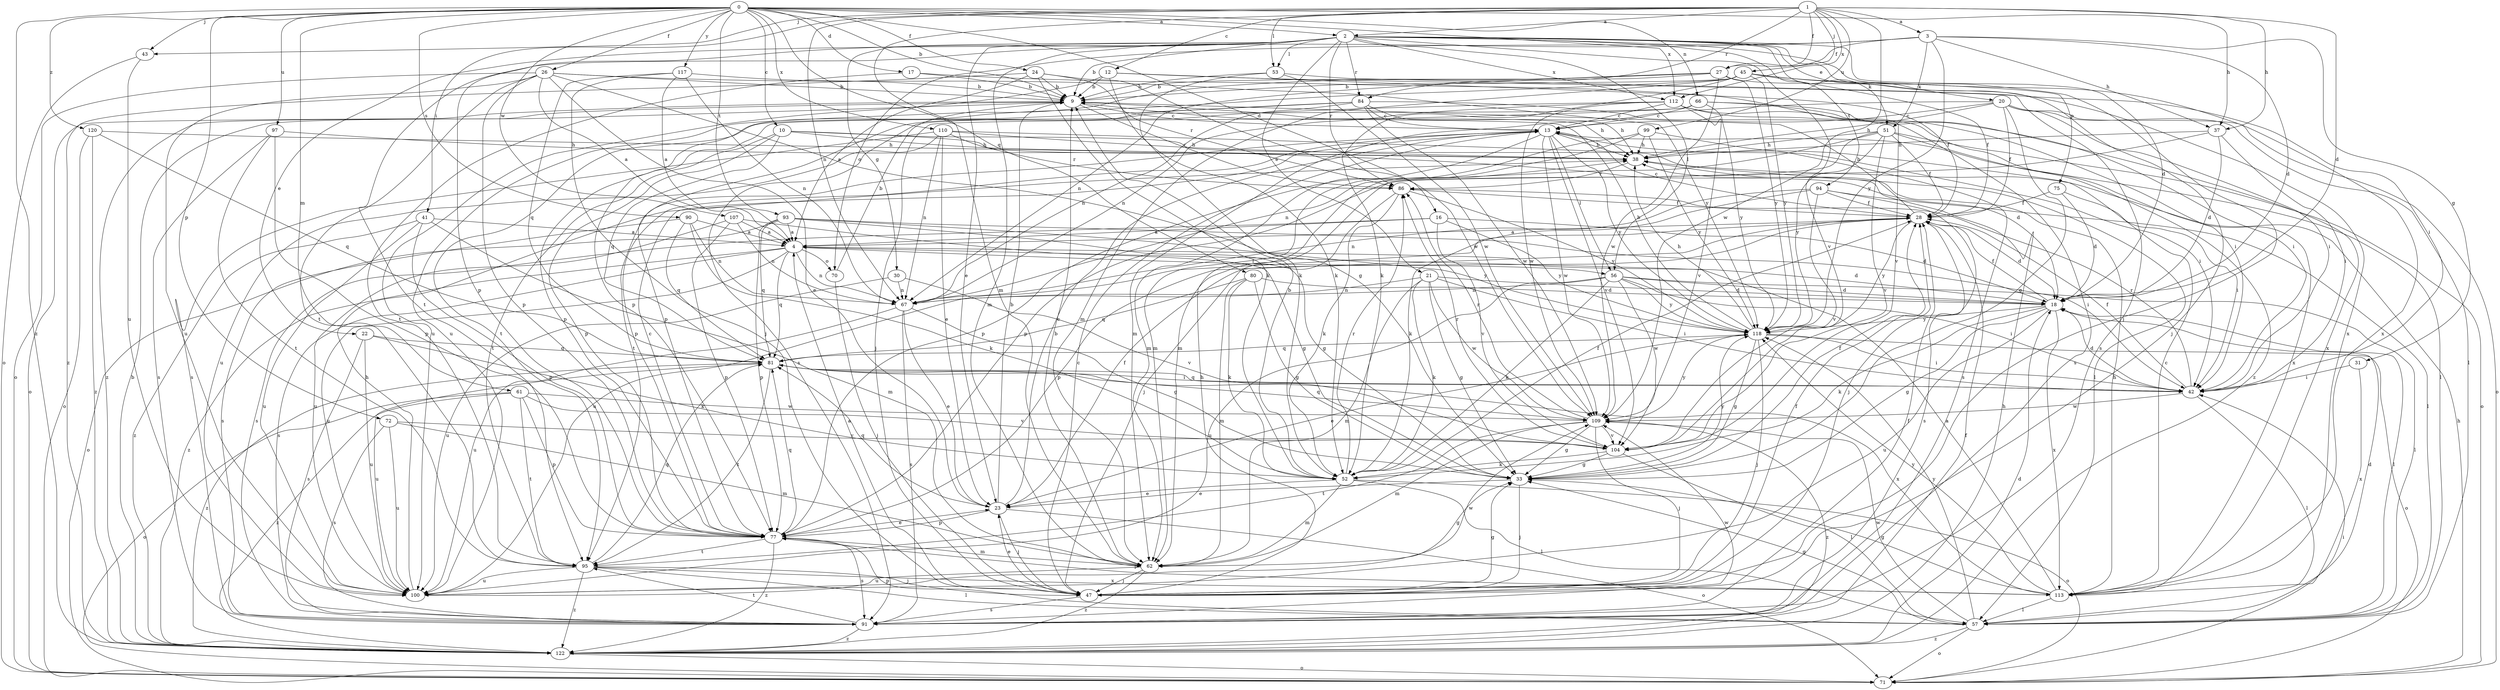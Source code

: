 strict digraph  {
0;
1;
2;
3;
4;
9;
10;
12;
13;
16;
17;
18;
20;
21;
22;
23;
24;
26;
27;
28;
30;
31;
33;
37;
38;
41;
42;
43;
45;
47;
51;
52;
53;
56;
57;
61;
62;
66;
67;
70;
71;
72;
75;
77;
80;
81;
84;
86;
90;
91;
93;
94;
95;
97;
99;
100;
104;
107;
109;
110;
112;
113;
117;
118;
120;
122;
0 -> 2  [label=a];
0 -> 9  [label=b];
0 -> 10  [label=c];
0 -> 16  [label=d];
0 -> 17  [label=d];
0 -> 24  [label=f];
0 -> 26  [label=f];
0 -> 37  [label=h];
0 -> 43  [label=j];
0 -> 61  [label=m];
0 -> 66  [label=n];
0 -> 72  [label=p];
0 -> 80  [label=q];
0 -> 90  [label=s];
0 -> 93  [label=t];
0 -> 97  [label=u];
0 -> 107  [label=w];
0 -> 110  [label=x];
0 -> 112  [label=x];
0 -> 117  [label=y];
0 -> 120  [label=z];
0 -> 122  [label=z];
1 -> 2  [label=a];
1 -> 3  [label=a];
1 -> 12  [label=c];
1 -> 18  [label=d];
1 -> 27  [label=f];
1 -> 37  [label=h];
1 -> 41  [label=i];
1 -> 43  [label=j];
1 -> 45  [label=j];
1 -> 53  [label=l];
1 -> 62  [label=m];
1 -> 67  [label=n];
1 -> 84  [label=r];
1 -> 99  [label=u];
1 -> 109  [label=w];
1 -> 112  [label=x];
2 -> 9  [label=b];
2 -> 18  [label=d];
2 -> 20  [label=e];
2 -> 21  [label=e];
2 -> 22  [label=e];
2 -> 23  [label=e];
2 -> 30  [label=g];
2 -> 47  [label=j];
2 -> 51  [label=k];
2 -> 53  [label=l];
2 -> 56  [label=l];
2 -> 62  [label=m];
2 -> 75  [label=p];
2 -> 77  [label=p];
2 -> 84  [label=r];
2 -> 86  [label=r];
2 -> 94  [label=t];
2 -> 104  [label=v];
2 -> 112  [label=x];
3 -> 18  [label=d];
3 -> 27  [label=f];
3 -> 31  [label=g];
3 -> 37  [label=h];
3 -> 51  [label=k];
3 -> 70  [label=o];
3 -> 95  [label=t];
3 -> 118  [label=y];
4 -> 18  [label=d];
4 -> 56  [label=l];
4 -> 67  [label=n];
4 -> 70  [label=o];
4 -> 81  [label=q];
4 -> 91  [label=s];
4 -> 100  [label=u];
4 -> 122  [label=z];
9 -> 13  [label=c];
9 -> 38  [label=h];
9 -> 71  [label=o];
9 -> 86  [label=r];
9 -> 122  [label=z];
10 -> 18  [label=d];
10 -> 38  [label=h];
10 -> 42  [label=i];
10 -> 77  [label=p];
10 -> 81  [label=q];
10 -> 95  [label=t];
12 -> 9  [label=b];
12 -> 42  [label=i];
12 -> 52  [label=k];
12 -> 100  [label=u];
12 -> 104  [label=v];
13 -> 38  [label=h];
13 -> 56  [label=l];
13 -> 57  [label=l];
13 -> 62  [label=m];
13 -> 77  [label=p];
13 -> 95  [label=t];
13 -> 104  [label=v];
13 -> 109  [label=w];
13 -> 118  [label=y];
16 -> 4  [label=a];
16 -> 18  [label=d];
16 -> 91  [label=s];
16 -> 104  [label=v];
16 -> 118  [label=y];
17 -> 9  [label=b];
17 -> 28  [label=f];
17 -> 95  [label=t];
18 -> 28  [label=f];
18 -> 33  [label=g];
18 -> 52  [label=k];
18 -> 57  [label=l];
18 -> 100  [label=u];
18 -> 113  [label=x];
18 -> 118  [label=y];
20 -> 13  [label=c];
20 -> 28  [label=f];
20 -> 33  [label=g];
20 -> 38  [label=h];
20 -> 42  [label=i];
20 -> 57  [label=l];
20 -> 62  [label=m];
20 -> 71  [label=o];
21 -> 18  [label=d];
21 -> 33  [label=g];
21 -> 42  [label=i];
21 -> 52  [label=k];
21 -> 62  [label=m];
21 -> 67  [label=n];
21 -> 109  [label=w];
22 -> 52  [label=k];
22 -> 81  [label=q];
22 -> 91  [label=s];
22 -> 100  [label=u];
23 -> 9  [label=b];
23 -> 13  [label=c];
23 -> 28  [label=f];
23 -> 47  [label=j];
23 -> 71  [label=o];
23 -> 77  [label=p];
23 -> 81  [label=q];
24 -> 4  [label=a];
24 -> 9  [label=b];
24 -> 52  [label=k];
24 -> 86  [label=r];
24 -> 109  [label=w];
24 -> 122  [label=z];
26 -> 4  [label=a];
26 -> 9  [label=b];
26 -> 23  [label=e];
26 -> 33  [label=g];
26 -> 71  [label=o];
26 -> 77  [label=p];
26 -> 95  [label=t];
26 -> 100  [label=u];
26 -> 118  [label=y];
27 -> 9  [label=b];
27 -> 67  [label=n];
27 -> 100  [label=u];
27 -> 109  [label=w];
27 -> 113  [label=x];
27 -> 118  [label=y];
28 -> 4  [label=a];
28 -> 9  [label=b];
28 -> 13  [label=c];
28 -> 18  [label=d];
28 -> 77  [label=p];
28 -> 91  [label=s];
28 -> 100  [label=u];
28 -> 118  [label=y];
30 -> 67  [label=n];
30 -> 100  [label=u];
30 -> 104  [label=v];
31 -> 42  [label=i];
31 -> 113  [label=x];
33 -> 23  [label=e];
33 -> 28  [label=f];
33 -> 47  [label=j];
33 -> 118  [label=y];
37 -> 18  [label=d];
37 -> 38  [label=h];
37 -> 42  [label=i];
37 -> 77  [label=p];
38 -> 86  [label=r];
41 -> 4  [label=a];
41 -> 62  [label=m];
41 -> 77  [label=p];
41 -> 100  [label=u];
41 -> 122  [label=z];
42 -> 18  [label=d];
42 -> 28  [label=f];
42 -> 57  [label=l];
42 -> 81  [label=q];
42 -> 86  [label=r];
42 -> 109  [label=w];
43 -> 71  [label=o];
43 -> 100  [label=u];
45 -> 9  [label=b];
45 -> 28  [label=f];
45 -> 47  [label=j];
45 -> 52  [label=k];
45 -> 62  [label=m];
45 -> 77  [label=p];
45 -> 113  [label=x];
45 -> 118  [label=y];
47 -> 4  [label=a];
47 -> 13  [label=c];
47 -> 23  [label=e];
47 -> 28  [label=f];
47 -> 33  [label=g];
47 -> 38  [label=h];
47 -> 91  [label=s];
51 -> 28  [label=f];
51 -> 38  [label=h];
51 -> 62  [label=m];
51 -> 67  [label=n];
51 -> 71  [label=o];
51 -> 104  [label=v];
51 -> 113  [label=x];
51 -> 118  [label=y];
52 -> 9  [label=b];
52 -> 23  [label=e];
52 -> 28  [label=f];
52 -> 57  [label=l];
52 -> 62  [label=m];
52 -> 71  [label=o];
52 -> 86  [label=r];
53 -> 9  [label=b];
53 -> 52  [label=k];
53 -> 91  [label=s];
53 -> 109  [label=w];
56 -> 18  [label=d];
56 -> 42  [label=i];
56 -> 52  [label=k];
56 -> 57  [label=l];
56 -> 67  [label=n];
56 -> 100  [label=u];
56 -> 109  [label=w];
56 -> 118  [label=y];
57 -> 18  [label=d];
57 -> 33  [label=g];
57 -> 71  [label=o];
57 -> 77  [label=p];
57 -> 109  [label=w];
57 -> 118  [label=y];
57 -> 122  [label=z];
61 -> 71  [label=o];
61 -> 77  [label=p];
61 -> 95  [label=t];
61 -> 104  [label=v];
61 -> 109  [label=w];
61 -> 122  [label=z];
62 -> 9  [label=b];
62 -> 33  [label=g];
62 -> 47  [label=j];
62 -> 100  [label=u];
62 -> 122  [label=z];
66 -> 13  [label=c];
66 -> 42  [label=i];
66 -> 47  [label=j];
66 -> 77  [label=p];
66 -> 113  [label=x];
66 -> 118  [label=y];
67 -> 23  [label=e];
67 -> 33  [label=g];
67 -> 91  [label=s];
67 -> 100  [label=u];
70 -> 9  [label=b];
70 -> 47  [label=j];
71 -> 38  [label=h];
71 -> 42  [label=i];
72 -> 62  [label=m];
72 -> 91  [label=s];
72 -> 100  [label=u];
72 -> 104  [label=v];
75 -> 18  [label=d];
75 -> 28  [label=f];
75 -> 42  [label=i];
77 -> 13  [label=c];
77 -> 23  [label=e];
77 -> 62  [label=m];
77 -> 81  [label=q];
77 -> 91  [label=s];
77 -> 95  [label=t];
77 -> 122  [label=z];
80 -> 18  [label=d];
80 -> 33  [label=g];
80 -> 52  [label=k];
80 -> 62  [label=m];
80 -> 81  [label=q];
81 -> 42  [label=i];
81 -> 95  [label=t];
81 -> 100  [label=u];
81 -> 113  [label=x];
81 -> 122  [label=z];
84 -> 13  [label=c];
84 -> 38  [label=h];
84 -> 67  [label=n];
84 -> 77  [label=p];
84 -> 91  [label=s];
84 -> 95  [label=t];
84 -> 109  [label=w];
86 -> 28  [label=f];
86 -> 47  [label=j];
86 -> 52  [label=k];
86 -> 118  [label=y];
90 -> 4  [label=a];
90 -> 52  [label=k];
90 -> 67  [label=n];
90 -> 81  [label=q];
90 -> 91  [label=s];
91 -> 28  [label=f];
91 -> 95  [label=t];
91 -> 109  [label=w];
91 -> 122  [label=z];
93 -> 4  [label=a];
93 -> 33  [label=g];
93 -> 42  [label=i];
93 -> 71  [label=o];
93 -> 77  [label=p];
93 -> 81  [label=q];
93 -> 118  [label=y];
94 -> 28  [label=f];
94 -> 47  [label=j];
94 -> 52  [label=k];
94 -> 57  [label=l];
94 -> 67  [label=n];
94 -> 104  [label=v];
95 -> 47  [label=j];
95 -> 57  [label=l];
95 -> 81  [label=q];
95 -> 100  [label=u];
95 -> 113  [label=x];
95 -> 122  [label=z];
97 -> 38  [label=h];
97 -> 77  [label=p];
97 -> 91  [label=s];
97 -> 95  [label=t];
99 -> 38  [label=h];
99 -> 62  [label=m];
99 -> 77  [label=p];
99 -> 91  [label=s];
99 -> 118  [label=y];
100 -> 38  [label=h];
100 -> 109  [label=w];
104 -> 33  [label=g];
104 -> 52  [label=k];
104 -> 57  [label=l];
104 -> 86  [label=r];
107 -> 4  [label=a];
107 -> 33  [label=g];
107 -> 67  [label=n];
107 -> 77  [label=p];
107 -> 100  [label=u];
109 -> 33  [label=g];
109 -> 47  [label=j];
109 -> 62  [label=m];
109 -> 81  [label=q];
109 -> 86  [label=r];
109 -> 95  [label=t];
109 -> 104  [label=v];
109 -> 118  [label=y];
109 -> 122  [label=z];
110 -> 23  [label=e];
110 -> 38  [label=h];
110 -> 57  [label=l];
110 -> 67  [label=n];
110 -> 86  [label=r];
110 -> 91  [label=s];
110 -> 100  [label=u];
112 -> 13  [label=c];
112 -> 42  [label=i];
112 -> 67  [label=n];
112 -> 91  [label=s];
112 -> 104  [label=v];
112 -> 109  [label=w];
112 -> 122  [label=z];
113 -> 4  [label=a];
113 -> 13  [label=c];
113 -> 33  [label=g];
113 -> 38  [label=h];
113 -> 57  [label=l];
113 -> 77  [label=p];
113 -> 118  [label=y];
117 -> 4  [label=a];
117 -> 9  [label=b];
117 -> 47  [label=j];
117 -> 67  [label=n];
117 -> 81  [label=q];
118 -> 9  [label=b];
118 -> 23  [label=e];
118 -> 33  [label=g];
118 -> 38  [label=h];
118 -> 42  [label=i];
118 -> 47  [label=j];
118 -> 71  [label=o];
118 -> 81  [label=q];
120 -> 38  [label=h];
120 -> 71  [label=o];
120 -> 81  [label=q];
120 -> 122  [label=z];
122 -> 9  [label=b];
122 -> 18  [label=d];
122 -> 28  [label=f];
122 -> 38  [label=h];
122 -> 71  [label=o];
}
